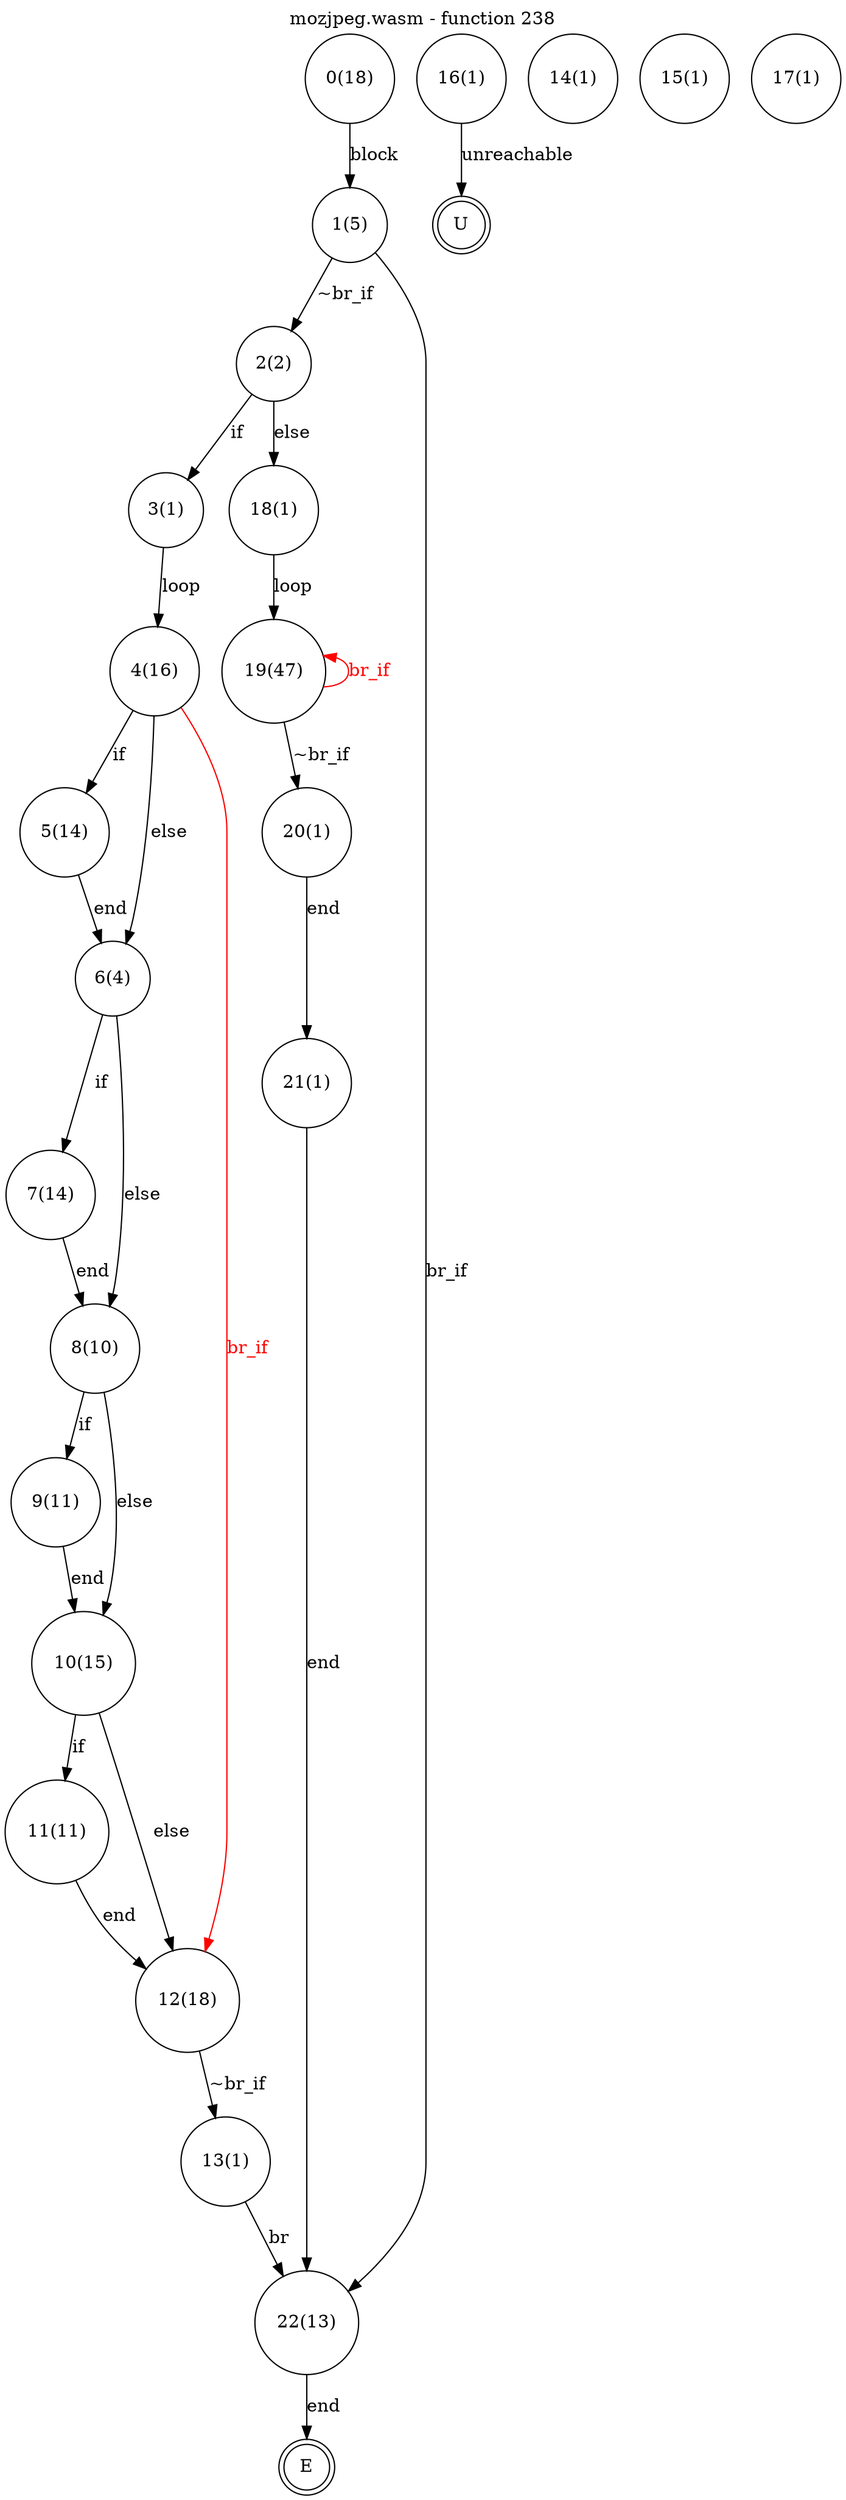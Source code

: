 digraph finite_state_machine {
    label = "mozjpeg.wasm - function 238"
    labelloc =  t
    labelfontsize = 16
    labelfontcolor = black
    labelfontname = "Helvetica"
    node [shape = doublecircle]; E U ;
node [shape=circle, fontcolor=black, style="", label="0(18)"]0
node [shape=circle, fontcolor=black, style="", label="1(5)"]1
node [shape=circle, fontcolor=black, style="", label="2(2)"]2
node [shape=circle, fontcolor=black, style="", label="3(1)"]3
node [shape=circle, fontcolor=black, style="", label="4(16)"]4
node [shape=circle, fontcolor=black, style="", label="5(14)"]5
node [shape=circle, fontcolor=black, style="", label="6(4)"]6
node [shape=circle, fontcolor=black, style="", label="7(14)"]7
node [shape=circle, fontcolor=black, style="", label="8(10)"]8
node [shape=circle, fontcolor=black, style="", label="9(11)"]9
node [shape=circle, fontcolor=black, style="", label="10(15)"]10
node [shape=circle, fontcolor=black, style="", label="11(11)"]11
node [shape=circle, fontcolor=black, style="", label="12(18)"]12
node [shape=circle, fontcolor=black, style="", label="13(1)"]13
node [shape=circle, fontcolor=black, style="", label="14(1)"]14
node [shape=circle, fontcolor=black, style="", label="15(1)"]15
node [shape=circle, fontcolor=black, style="", label="16(1)"]16
node [shape=circle, fontcolor=black, style="", label="17(1)"]17
node [shape=circle, fontcolor=black, style="", label="18(1)"]18
node [shape=circle, fontcolor=black, style="", label="19(47)"]19
node [shape=circle, fontcolor=black, style="", label="20(1)"]20
node [shape=circle, fontcolor=black, style="", label="21(1)"]21
node [shape=circle, fontcolor=black, style="", label="22(13)"]22
node [shape=circle, fontcolor=black, style="", label="E"]E
node [shape=circle, fontcolor=black, style="", label="U"]U
    0 -> 1[label="block"];
    1 -> 2[label="~br_if"];
    1 -> 22[label="br_if"];
    2 -> 3[label="if"];
    2 -> 18[label="else"];
    3 -> 4[label="loop"];
    4 -> 5[label="if"];
    4 -> 6[label="else"];
    5 -> 6[label="end"];
    6 -> 7[label="if"];
    6 -> 8[label="else"];
    7 -> 8[label="end"];
    8 -> 9[label="if"];
    8 -> 10[label="else"];
    9 -> 10[label="end"];
    10 -> 11[label="if"];
    10 -> 12[label="else"];
    11 -> 12[label="end"];
    12 -> 13[label="~br_if"];
    12 -> 4[color="red" dir=back fontcolor="red" label="br_if"];
    13 -> 22[label="br"];
    16 -> U[label="unreachable"];
    18 -> 19[label="loop"];
    19 -> 20[label="~br_if"];
    19 -> 19[color="red" dir=back fontcolor="red" label="br_if"];
    20 -> 21[label="end"];
    21 -> 22[label="end"];
    22 -> E[label="end"];
}
